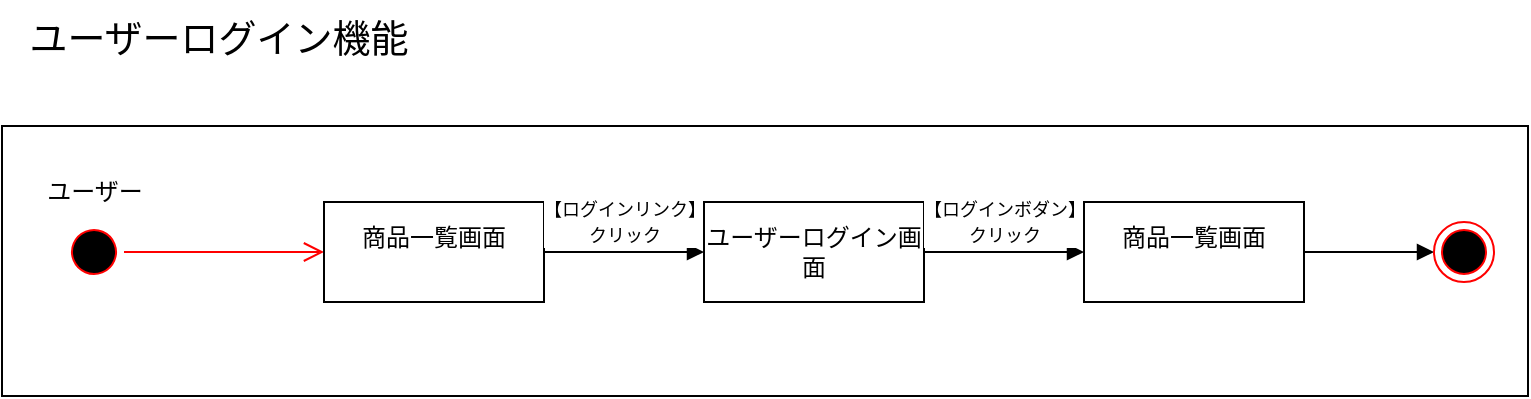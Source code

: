 <mxfile version="24.0.1" type="google" pages="5">
  <diagram name="ユーザーログイン機能" id="e7e014a7-5840-1c2e-5031-d8a46d1fe8dd">
    <mxGraphModel grid="0" page="1" gridSize="10" guides="1" tooltips="1" connect="1" arrows="1" fold="1" pageScale="1" pageWidth="1169" pageHeight="826" background="none" math="0" shadow="0">
      <root>
        <mxCell id="0" />
        <mxCell id="1" parent="0" />
        <mxCell id="Bri8BDTb2PONJUOXiQDZ-2" value="" style="rounded=0;whiteSpace=wrap;html=1;" vertex="1" parent="1">
          <mxGeometry x="149" y="350" width="763" height="135" as="geometry" />
        </mxCell>
        <mxCell id="g-7lXzKMfrMS04Kt6jSL-41" value="" style="ellipse;html=1;shape=startState;fillColor=#000000;strokeColor=#ff0000;rotation=-157;" vertex="1" parent="1">
          <mxGeometry x="180" y="398" width="30" height="30" as="geometry" />
        </mxCell>
        <mxCell id="g-7lXzKMfrMS04Kt6jSL-42" value="" style="edgeStyle=orthogonalEdgeStyle;html=1;verticalAlign=bottom;endArrow=open;endSize=8;strokeColor=#ff0000;rounded=0;" edge="1" source="g-7lXzKMfrMS04Kt6jSL-41" parent="1">
          <mxGeometry relative="1" as="geometry">
            <mxPoint x="310" y="413" as="targetPoint" />
          </mxGeometry>
        </mxCell>
        <mxCell id="g-7lXzKMfrMS04Kt6jSL-44" value="商品一覧画面&lt;div&gt;&lt;br/&gt;&lt;/div&gt;" style="html=1;whiteSpace=wrap;" vertex="1" parent="1">
          <mxGeometry x="310" y="388" width="110" height="50" as="geometry" />
        </mxCell>
        <mxCell id="g-7lXzKMfrMS04Kt6jSL-45" value="&lt;font style=&quot;font-size: 9px;&quot;&gt;【ログインリンク】&lt;br&gt;クリック&lt;/font&gt;" style="html=1;verticalAlign=bottom;endArrow=block;curved=0;rounded=0;" edge="1" parent="1">
          <mxGeometry width="80" relative="1" as="geometry">
            <mxPoint x="420" y="413" as="sourcePoint" />
            <mxPoint x="500" y="413" as="targetPoint" />
            <Array as="points">
              <mxPoint x="420" y="413" />
            </Array>
          </mxGeometry>
        </mxCell>
        <mxCell id="g-7lXzKMfrMS04Kt6jSL-46" value="ユーザーログイン画面" style="html=1;whiteSpace=wrap;" vertex="1" parent="1">
          <mxGeometry x="500" y="388" width="110" height="50" as="geometry" />
        </mxCell>
        <mxCell id="g-7lXzKMfrMS04Kt6jSL-47" value="&lt;font style=&quot;font-size: 9px;&quot;&gt;【ログインボダン】&lt;br&gt;クリック&lt;/font&gt;" style="html=1;verticalAlign=bottom;endArrow=block;curved=0;rounded=0;" edge="1" parent="1">
          <mxGeometry width="80" relative="1" as="geometry">
            <mxPoint x="610" y="413" as="sourcePoint" />
            <mxPoint x="690" y="413" as="targetPoint" />
            <Array as="points">
              <mxPoint x="610" y="413" />
            </Array>
          </mxGeometry>
        </mxCell>
        <mxCell id="g-7lXzKMfrMS04Kt6jSL-48" value="商品一覧画面&lt;div&gt;&lt;br/&gt;&lt;/div&gt;" style="html=1;whiteSpace=wrap;" vertex="1" parent="1">
          <mxGeometry x="690" y="388" width="110" height="50" as="geometry" />
        </mxCell>
        <mxCell id="g-7lXzKMfrMS04Kt6jSL-49" value="" style="html=1;verticalAlign=bottom;endArrow=block;curved=0;rounded=0;" edge="1" parent="1" target="g-7lXzKMfrMS04Kt6jSL-50">
          <mxGeometry width="80" relative="1" as="geometry">
            <mxPoint x="800" y="413" as="sourcePoint" />
            <mxPoint x="880" y="413" as="targetPoint" />
          </mxGeometry>
        </mxCell>
        <mxCell id="g-7lXzKMfrMS04Kt6jSL-50" value="" style="ellipse;html=1;shape=endState;fillColor=#000000;strokeColor=#ff0000;" vertex="1" parent="1">
          <mxGeometry x="865" y="398" width="30" height="30" as="geometry" />
        </mxCell>
        <mxCell id="g-7lXzKMfrMS04Kt6jSL-51" value="ユーザー" style="text;html=1;align=center;verticalAlign=middle;resizable=0;points=[];autosize=1;strokeColor=none;fillColor=none;" vertex="1" parent="1">
          <mxGeometry x="160" y="368" width="70" height="30" as="geometry" />
        </mxCell>
        <mxCell id="g-7lXzKMfrMS04Kt6jSL-55" value="&lt;font style=&quot;font-size: 19px;&quot;&gt;ユーザーログイン機能&lt;/font&gt;" style="text;html=1;align=center;verticalAlign=middle;resizable=0;points=[];autosize=1;strokeColor=none;fillColor=none;strokeWidth=11;" vertex="1" parent="1">
          <mxGeometry x="152" y="287" width="210" height="40" as="geometry" />
        </mxCell>
      </root>
    </mxGraphModel>
  </diagram>
  <diagram id="5gDSjM80s_K4wpjhEUZ6" name="ユーザー登録機能">
    <mxGraphModel grid="0" page="1" gridSize="10" guides="1" tooltips="1" connect="1" arrows="1" fold="1" pageScale="1" pageWidth="850" pageHeight="1100" math="0" shadow="0">
      <root>
        <mxCell id="0" />
        <mxCell id="1" parent="0" />
        <mxCell id="31KMCX7jaVelCsmxM7-g-1" value="" style="rounded=0;whiteSpace=wrap;html=1;" vertex="1" parent="1">
          <mxGeometry x="40" y="181" width="1003" height="286" as="geometry" />
        </mxCell>
        <mxCell id="1z71xCCA02zLiPPFw1yw-1" value="" style="ellipse;html=1;shape=startState;fillColor=#000000;strokeColor=#ff0000;rotation=-130;" vertex="1" parent="1">
          <mxGeometry x="60" y="290" width="30" height="30" as="geometry" />
        </mxCell>
        <mxCell id="1z71xCCA02zLiPPFw1yw-2" value="" style="edgeStyle=orthogonalEdgeStyle;html=1;verticalAlign=bottom;endArrow=open;endSize=8;strokeColor=#ff0000;rounded=0;" edge="1" source="1z71xCCA02zLiPPFw1yw-1" parent="1">
          <mxGeometry relative="1" as="geometry">
            <mxPoint x="200" y="305" as="targetPoint" />
          </mxGeometry>
        </mxCell>
        <mxCell id="1z71xCCA02zLiPPFw1yw-3" value="商品一覧画面&lt;div&gt;&lt;br/&gt;&lt;/div&gt;" style="html=1;whiteSpace=wrap;" vertex="1" parent="1">
          <mxGeometry x="200" y="280" width="110" height="50" as="geometry" />
        </mxCell>
        <mxCell id="1z71xCCA02zLiPPFw1yw-4" value="【ログインリンク】&lt;br&gt;クリック" style="html=1;verticalAlign=bottom;endArrow=block;curved=0;rounded=0;" edge="1" parent="1">
          <mxGeometry width="80" relative="1" as="geometry">
            <mxPoint x="310" y="304.5" as="sourcePoint" />
            <mxPoint x="440" y="305" as="targetPoint" />
          </mxGeometry>
        </mxCell>
        <mxCell id="1z71xCCA02zLiPPFw1yw-5" value="ユーザーログイン画面&lt;div&gt;&lt;br/&gt;&lt;/div&gt;" style="html=1;whiteSpace=wrap;" vertex="1" parent="1">
          <mxGeometry x="440" y="280" width="150" height="50" as="geometry" />
        </mxCell>
        <mxCell id="ydkCkJ-aT0AjNgMO_Utk-1" value="ユーザー" style="text;html=1;align=center;verticalAlign=middle;resizable=0;points=[];autosize=1;strokeColor=none;fillColor=none;" vertex="1" parent="1">
          <mxGeometry x="40" y="250" width="70" height="30" as="geometry" />
        </mxCell>
        <mxCell id="ydkCkJ-aT0AjNgMO_Utk-2" value="【新規ユーザー登録こちらボダン】&lt;br&gt;クリック" style="html=1;verticalAlign=bottom;endArrow=block;curved=0;rounded=0;" edge="1" parent="1">
          <mxGeometry x="0.076" y="15" width="80" relative="1" as="geometry">
            <mxPoint x="590" y="304.5" as="sourcePoint" />
            <mxPoint x="720" y="305" as="targetPoint" />
            <mxPoint as="offset" />
          </mxGeometry>
        </mxCell>
        <mxCell id="ydkCkJ-aT0AjNgMO_Utk-3" value="ユーザー情報登録画面&lt;div&gt;&lt;br/&gt;&lt;/div&gt;" style="html=1;whiteSpace=wrap;" vertex="1" parent="1">
          <mxGeometry x="720" y="280" width="150" height="50" as="geometry" />
        </mxCell>
        <mxCell id="ydkCkJ-aT0AjNgMO_Utk-4" value="" style="html=1;verticalAlign=bottom;endArrow=block;curved=0;rounded=0;" edge="1" parent="1">
          <mxGeometry width="80" relative="1" as="geometry">
            <mxPoint x="870" y="304.5" as="sourcePoint" />
            <mxPoint x="1000" y="305" as="targetPoint" />
          </mxGeometry>
        </mxCell>
        <mxCell id="ydkCkJ-aT0AjNgMO_Utk-6" value="" style="ellipse;html=1;shape=endState;fillColor=#000000;strokeColor=#ff0000;" vertex="1" parent="1">
          <mxGeometry x="1000" y="290" width="30" height="30" as="geometry" />
        </mxCell>
        <mxCell id="v33iJtE-7FZ9iDIUZgin-1" value="" style="html=1;verticalAlign=bottom;endArrow=block;curved=0;rounded=0;exitX=0;exitY=0.75;exitDx=0;exitDy=0;entryX=1;entryY=0.75;entryDx=0;entryDy=0;" edge="1" parent="1" source="ydkCkJ-aT0AjNgMO_Utk-3" target="1z71xCCA02zLiPPFw1yw-5">
          <mxGeometry width="80" relative="1" as="geometry">
            <mxPoint x="600" y="314.5" as="sourcePoint" />
            <mxPoint x="480" y="370" as="targetPoint" />
          </mxGeometry>
        </mxCell>
        <mxCell id="v33iJtE-7FZ9iDIUZgin-3" value="【ユーザーの情報登録が完了】" style="text;html=1;align=center;verticalAlign=middle;resizable=0;points=[];autosize=1;strokeColor=none;fillColor=none;" vertex="1" parent="1">
          <mxGeometry x="570" y="340" width="190" height="30" as="geometry" />
        </mxCell>
        <mxCell id="v33iJtE-7FZ9iDIUZgin-6" value="&lt;font style=&quot;font-size: 27px;&quot;&gt;ユーザー登録機能&lt;/font&gt;" style="text;html=1;align=center;verticalAlign=middle;resizable=0;points=[];autosize=1;strokeColor=none;fillColor=none;" vertex="1" parent="1">
          <mxGeometry x="40" y="110" width="240" height="50" as="geometry" />
        </mxCell>
      </root>
    </mxGraphModel>
  </diagram>
  <diagram id="0cyEJwN1ZYDCJR9UUfal" name="商品一覧機能">
    <mxGraphModel grid="0" page="1" gridSize="10" guides="1" tooltips="1" connect="1" arrows="1" fold="1" pageScale="1" pageWidth="850" pageHeight="1100" math="0" shadow="0">
      <root>
        <mxCell id="0" />
        <mxCell id="1" parent="0" />
        <mxCell id="NYbozGGpVVcF36lyhjp--1" value="" style="rounded=0;whiteSpace=wrap;html=1;" vertex="1" parent="1">
          <mxGeometry x="67" y="188" width="362" height="156" as="geometry" />
        </mxCell>
        <mxCell id="l7j3p32_Mua8KJQDOp38-3" value="" style="ellipse;html=1;shape=startState;fillColor=#000000;strokeColor=#ff0000;" vertex="1" parent="1">
          <mxGeometry x="100" y="240" width="30" height="30" as="geometry" />
        </mxCell>
        <mxCell id="l7j3p32_Mua8KJQDOp38-4" value="" style="edgeStyle=orthogonalEdgeStyle;html=1;verticalAlign=bottom;endArrow=open;endSize=8;strokeColor=#ff0000;rounded=0;" edge="1" source="l7j3p32_Mua8KJQDOp38-3" parent="1">
          <mxGeometry relative="1" as="geometry">
            <mxPoint x="200" y="255" as="targetPoint" />
          </mxGeometry>
        </mxCell>
        <mxCell id="l7j3p32_Mua8KJQDOp38-5" value="商品一覧画面&lt;div&gt;&lt;br/&gt;&lt;/div&gt;" style="html=1;whiteSpace=wrap;" vertex="1" parent="1">
          <mxGeometry x="200" y="230" width="110" height="50" as="geometry" />
        </mxCell>
        <mxCell id="l7j3p32_Mua8KJQDOp38-6" value="" style="edgeStyle=orthogonalEdgeStyle;html=1;verticalAlign=bottom;endArrow=open;endSize=8;strokeColor=#ff0000;rounded=0;" edge="1" parent="1" target="l7j3p32_Mua8KJQDOp38-7">
          <mxGeometry relative="1" as="geometry">
            <mxPoint x="380" y="254.5" as="targetPoint" />
            <mxPoint x="310" y="254.5" as="sourcePoint" />
          </mxGeometry>
        </mxCell>
        <mxCell id="l7j3p32_Mua8KJQDOp38-7" value="" style="ellipse;html=1;shape=endState;fillColor=#000000;strokeColor=#ff0000;" vertex="1" parent="1">
          <mxGeometry x="365" y="239.5" width="30" height="30" as="geometry" />
        </mxCell>
        <mxCell id="HIMSAg1eMpQr8on53mIC-1" value="ユーザー" style="text;html=1;align=center;verticalAlign=middle;resizable=0;points=[];autosize=1;strokeColor=none;fillColor=none;" vertex="1" parent="1">
          <mxGeometry x="80" y="209.5" width="70" height="30" as="geometry" />
        </mxCell>
        <mxCell id="HIMSAg1eMpQr8on53mIC-2" value="&lt;font style=&quot;font-size: 20px;&quot;&gt;商品一覧機能&lt;/font&gt;" style="text;html=1;align=center;verticalAlign=middle;resizable=0;points=[];autosize=1;strokeColor=none;fillColor=none;" vertex="1" parent="1">
          <mxGeometry x="60" y="132" width="140" height="40" as="geometry" />
        </mxCell>
      </root>
    </mxGraphModel>
  </diagram>
  <diagram id="Y8GVT3YLXEHcFtpqPP6O" name="購入履歴機能">
    <mxGraphModel dx="1143" dy="538" grid="0" gridSize="10" guides="1" tooltips="1" connect="1" arrows="1" fold="1" page="0" pageScale="1" pageWidth="850" pageHeight="1100" background="#ffffff" math="0" shadow="0">
      <root>
        <mxCell id="0" />
        <mxCell id="1" parent="0" />
        <mxCell id="c_lyIvcLo7snKvz-uROP-19" value="" style="rounded=0;whiteSpace=wrap;html=1;" vertex="1" parent="1">
          <mxGeometry x="-85" y="206" width="670" height="438" as="geometry" />
        </mxCell>
        <mxCell id="BQ6H8x2zgve0oI5vmYeh-1" value="" style="ellipse;html=1;shape=startState;fillColor=#000000;strokeColor=#ff0000;" vertex="1" parent="1">
          <mxGeometry x="50" y="250" width="30" height="30" as="geometry" />
        </mxCell>
        <mxCell id="BQ6H8x2zgve0oI5vmYeh-2" value="" style="edgeStyle=orthogonalEdgeStyle;html=1;verticalAlign=bottom;endArrow=open;endSize=8;strokeColor=#ff0000;rounded=0;" edge="1" source="BQ6H8x2zgve0oI5vmYeh-1" parent="1">
          <mxGeometry relative="1" as="geometry">
            <mxPoint x="150" y="265" as="targetPoint" />
          </mxGeometry>
        </mxCell>
        <mxCell id="BQ6H8x2zgve0oI5vmYeh-3" value="商品一覧画面&lt;div&gt;&lt;br/&gt;&lt;/div&gt;" style="html=1;whiteSpace=wrap;" vertex="1" parent="1">
          <mxGeometry x="150" y="240" width="110" height="50" as="geometry" />
        </mxCell>
        <mxCell id="BQ6H8x2zgve0oI5vmYeh-4" value="" style="edgeStyle=orthogonalEdgeStyle;html=1;verticalAlign=bottom;endArrow=open;endSize=8;strokeColor=#ff0000;rounded=0;" edge="1" parent="1">
          <mxGeometry relative="1" as="geometry">
            <mxPoint x="200" y="370" as="targetPoint" />
            <mxPoint x="200" y="290" as="sourcePoint" />
          </mxGeometry>
        </mxCell>
        <mxCell id="BQ6H8x2zgve0oI5vmYeh-5" value="" style="rhombus;whiteSpace=wrap;html=1;fontColor=#000000;fillColor=#ffffc0;strokeColor=#ff0000;" vertex="1" parent="1">
          <mxGeometry x="160" y="370" width="80" height="40" as="geometry" />
        </mxCell>
        <mxCell id="BQ6H8x2zgve0oI5vmYeh-6" value="no" style="edgeStyle=orthogonalEdgeStyle;html=1;align=left;verticalAlign=bottom;endArrow=open;endSize=8;strokeColor=#ff0000;rounded=0;" edge="1" source="BQ6H8x2zgve0oI5vmYeh-5" parent="1">
          <mxGeometry x="-1" relative="1" as="geometry">
            <mxPoint x="340" y="390" as="targetPoint" />
          </mxGeometry>
        </mxCell>
        <mxCell id="BQ6H8x2zgve0oI5vmYeh-7" value="" style="edgeStyle=orthogonalEdgeStyle;html=1;align=left;verticalAlign=top;endArrow=open;endSize=8;strokeColor=#ff0000;rounded=0;" edge="1" source="BQ6H8x2zgve0oI5vmYeh-5" parent="1">
          <mxGeometry x="1" y="70" relative="1" as="geometry">
            <mxPoint x="200" y="470" as="targetPoint" />
            <mxPoint x="-70" y="68" as="offset" />
          </mxGeometry>
        </mxCell>
        <mxCell id="BQ6H8x2zgve0oI5vmYeh-8" value="マイページ画面&lt;div&gt;&lt;br/&gt;&lt;/div&gt;" style="html=1;whiteSpace=wrap;" vertex="1" parent="1">
          <mxGeometry x="145" y="470" width="110" height="50" as="geometry" />
        </mxCell>
        <mxCell id="BQ6H8x2zgve0oI5vmYeh-9" value="ユーザーログイン画面&lt;div&gt;&lt;br/&gt;&lt;/div&gt;" style="html=1;whiteSpace=wrap;" vertex="1" parent="1">
          <mxGeometry x="340" y="365" width="130" height="50" as="geometry" />
        </mxCell>
        <mxCell id="c_lyIvcLo7snKvz-uROP-3" value="&lt;span style=&quot;color: rgb(0, 0, 0); font-family: Helvetica; font-size: 12px; font-style: normal; font-variant-ligatures: normal; font-variant-caps: normal; font-weight: 400; letter-spacing: normal; orphans: 2; text-align: center; text-indent: 0px; text-transform: none; widows: 2; word-spacing: 0px; -webkit-text-stroke-width: 0px; white-space: nowrap; background-color: rgb(251, 251, 251); text-decoration-thickness: initial; text-decoration-style: initial; text-decoration-color: initial; display: inline !important; float: none;&quot;&gt;ユーザー&lt;/span&gt;" style="text;whiteSpace=wrap;html=1;" vertex="1" parent="1">
          <mxGeometry x="40" y="220" width="80" height="40" as="geometry" />
        </mxCell>
        <mxCell id="c_lyIvcLo7snKvz-uROP-4" value="【ログインしている】" style="text;html=1;align=center;verticalAlign=middle;resizable=0;points=[];autosize=1;strokeColor=none;fillColor=none;" vertex="1" parent="1">
          <mxGeometry x="60" y="418" width="140" height="30" as="geometry" />
        </mxCell>
        <mxCell id="c_lyIvcLo7snKvz-uROP-5" value="【ログインしていない】" style="text;html=1;align=center;verticalAlign=middle;resizable=0;points=[];autosize=1;strokeColor=none;fillColor=none;" vertex="1" parent="1">
          <mxGeometry x="200" y="335" width="160" height="30" as="geometry" />
        </mxCell>
        <mxCell id="c_lyIvcLo7snKvz-uROP-8" value="" style="edgeStyle=orthogonalEdgeStyle;html=1;verticalAlign=bottom;endArrow=open;endSize=8;strokeColor=#ff0000;rounded=0;entryX=1;entryY=0.5;entryDx=0;entryDy=0;" edge="1" parent="1" target="BQ6H8x2zgve0oI5vmYeh-8">
          <mxGeometry relative="1" as="geometry">
            <mxPoint x="400" y="520" as="targetPoint" />
            <mxPoint x="400" y="415" as="sourcePoint" />
            <Array as="points">
              <mxPoint x="400" y="495" />
            </Array>
          </mxGeometry>
        </mxCell>
        <mxCell id="c_lyIvcLo7snKvz-uROP-9" value="【ログインボダン】&lt;br&gt;クリック" style="text;html=1;align=center;verticalAlign=middle;resizable=0;points=[];autosize=1;strokeColor=none;fillColor=none;" vertex="1" parent="1">
          <mxGeometry x="405" y="443" width="130" height="40" as="geometry" />
        </mxCell>
        <mxCell id="c_lyIvcLo7snKvz-uROP-11" value="" style="ellipse;html=1;shape=endState;fillColor=#000000;strokeColor=#ff0000;" vertex="1" parent="1">
          <mxGeometry x="185" y="600" width="30" height="30" as="geometry" />
        </mxCell>
        <mxCell id="c_lyIvcLo7snKvz-uROP-12" value="" style="edgeStyle=orthogonalEdgeStyle;html=1;verticalAlign=bottom;endArrow=open;endSize=8;strokeColor=#ff0000;rounded=0;" edge="1" parent="1">
          <mxGeometry relative="1" as="geometry">
            <mxPoint x="200" y="600" as="targetPoint" />
            <mxPoint x="200" y="520" as="sourcePoint" />
          </mxGeometry>
        </mxCell>
        <mxCell id="c_lyIvcLo7snKvz-uROP-17" value="&lt;font style=&quot;font-size: 20px;&quot;&gt;購入履歴機能&lt;/font&gt;" style="text;html=1;align=center;verticalAlign=middle;resizable=0;points=[];autosize=1;strokeColor=none;fillColor=none;" vertex="1" parent="1">
          <mxGeometry x="-78" y="148" width="138" height="36" as="geometry" />
        </mxCell>
      </root>
    </mxGraphModel>
  </diagram>
  <diagram id="S8gjPSZ_niaZl_sjxaKE" name="Page-5">
    <mxGraphModel grid="0" page="0" gridSize="10" guides="1" tooltips="1" connect="1" arrows="1" fold="1" pageScale="1" pageWidth="850" pageHeight="1100" math="0" shadow="0">
      <root>
        <mxCell id="0" />
        <mxCell id="1" parent="0" />
      </root>
    </mxGraphModel>
  </diagram>
</mxfile>

